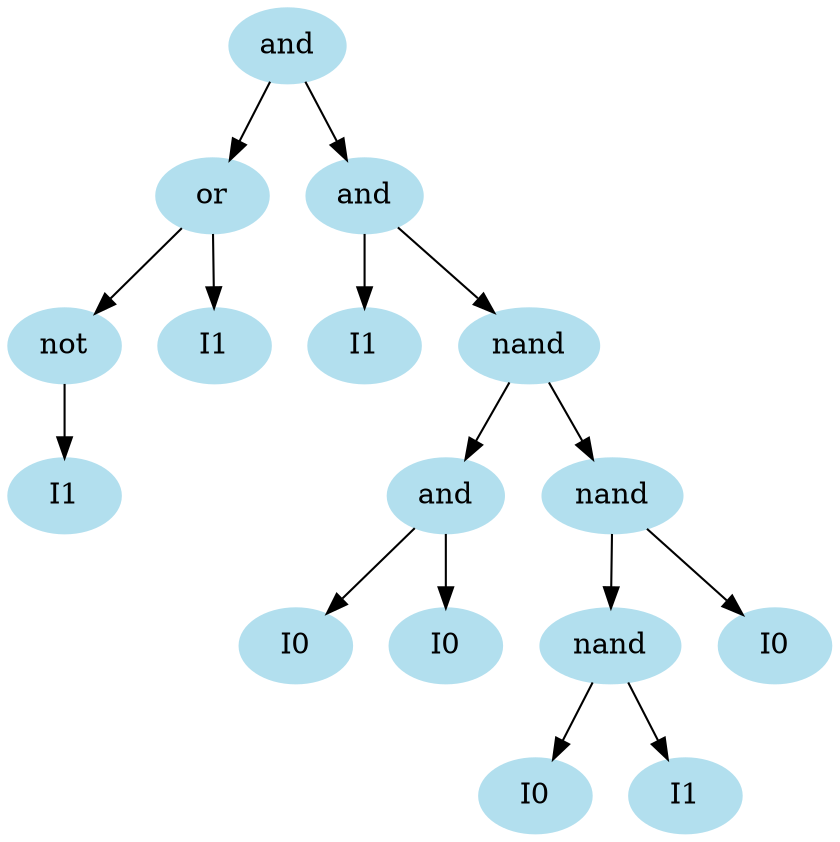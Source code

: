 digraph unix {
	node [color=lightblue2 style=filled]
	size="6,6"
	gate_0 [label=and]
	gate_1 [label=or]
	gate_2 [label=not]
	ins_0 [label=I1]
	ins_1 [label=I1]
	gate_3 [label=and]
	ins_2 [label=I1]
	gate_4 [label=nand]
	gate_5 [label=and]
	ins_3 [label=I0]
	ins_4 [label=I0]
	gate_6 [label=nand]
	gate_7 [label=nand]
	ins_5 [label=I0]
	ins_6 [label=I1]
	ins_7 [label=I0]
	gate_0 -> gate_1
	gate_0 -> gate_3
	gate_1 -> gate_2
	gate_1 -> ins_1
	gate_2 -> ins_0
	gate_3 -> ins_2
	gate_3 -> gate_4
	gate_4 -> gate_5
	gate_4 -> gate_6
	gate_5 -> ins_3
	gate_5 -> ins_4
	gate_6 -> gate_7
	gate_6 -> ins_7
	gate_7 -> ins_5
	gate_7 -> ins_6
}
